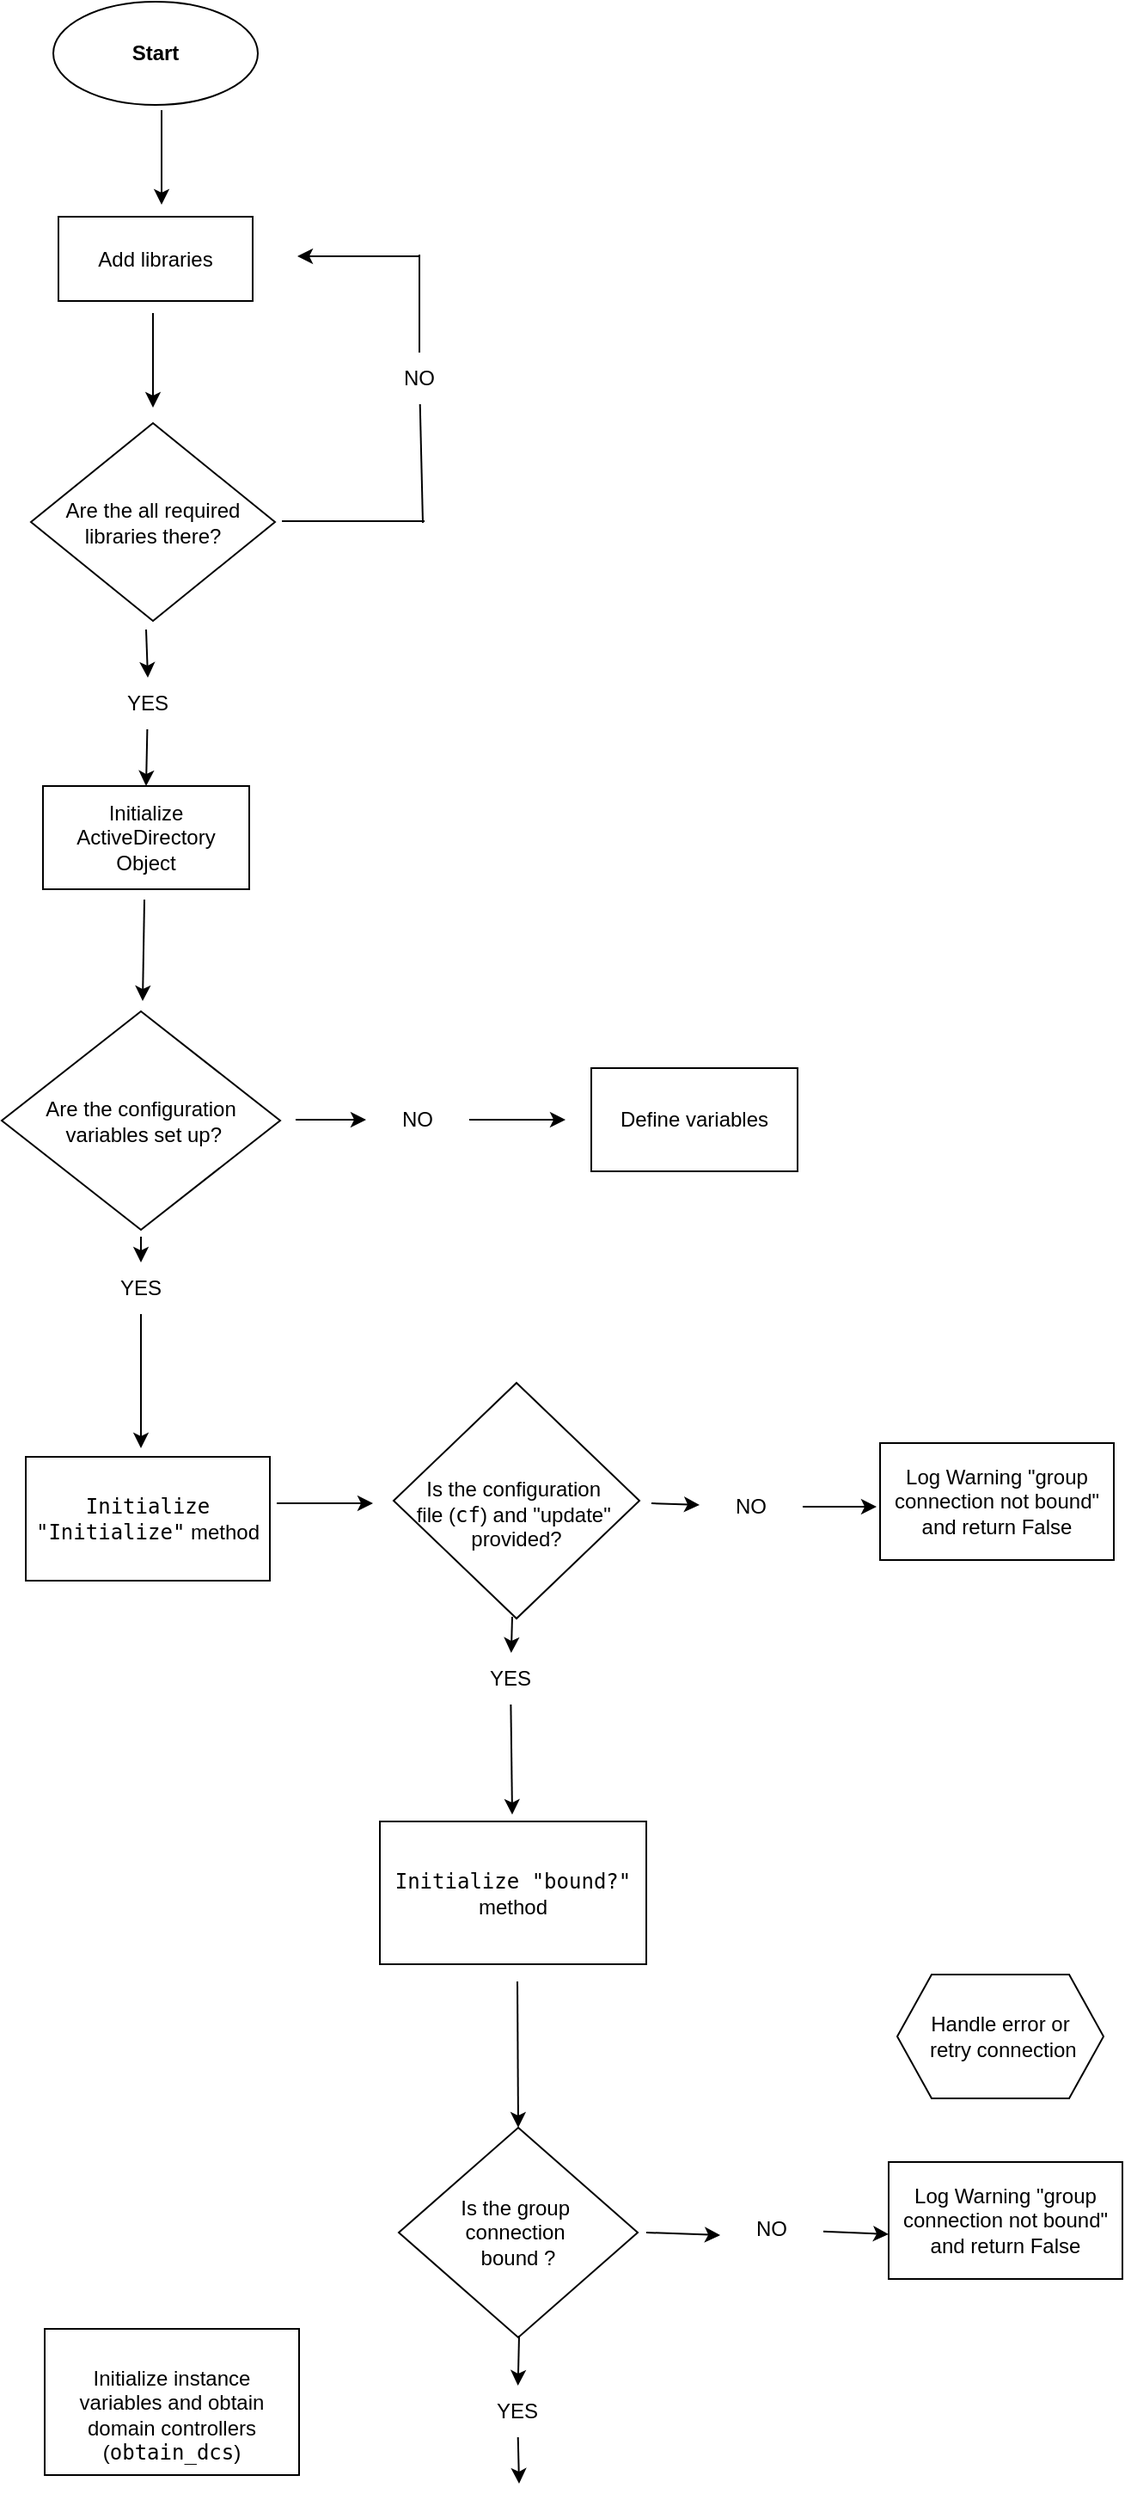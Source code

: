 <mxfile version="24.6.2" type="github">
  <diagram name="Page-1" id="nrMohRXkfmWptk8Ia3cE">
    <mxGraphModel dx="2750" dy="2730" grid="1" gridSize="1" guides="1" tooltips="1" connect="1" arrows="1" fold="1" page="1" pageScale="1" pageWidth="850" pageHeight="1100" math="0" shadow="0">
      <root>
        <mxCell id="0" />
        <mxCell id="1" parent="0" />
        <mxCell id="9EuuWl_7FSERNrRJokhg-1" value="Start" style="ellipse;whiteSpace=wrap;html=1;fontStyle=1" parent="1" vertex="1">
          <mxGeometry x="-1662" y="-2192" width="119" height="60" as="geometry" />
        </mxCell>
        <mxCell id="v-x-NIrhz4WuDyH8p8N3-1" value="Are the all required libraries there?" style="rhombus;whiteSpace=wrap;html=1;" vertex="1" parent="1">
          <mxGeometry x="-1675" y="-1947" width="142" height="115" as="geometry" />
        </mxCell>
        <mxCell id="v-x-NIrhz4WuDyH8p8N3-3" value="" style="endArrow=classic;html=1;rounded=0;" edge="1" parent="1">
          <mxGeometry width="50" height="50" relative="1" as="geometry">
            <mxPoint x="-1599" y="-2129" as="sourcePoint" />
            <mxPoint x="-1599" y="-2074" as="targetPoint" />
          </mxGeometry>
        </mxCell>
        <mxCell id="v-x-NIrhz4WuDyH8p8N3-6" value="Add libraries" style="rounded=0;whiteSpace=wrap;html=1;" vertex="1" parent="1">
          <mxGeometry x="-1659" y="-2067" width="113" height="49" as="geometry" />
        </mxCell>
        <mxCell id="v-x-NIrhz4WuDyH8p8N3-7" value="" style="endArrow=classic;html=1;rounded=0;" edge="1" parent="1">
          <mxGeometry width="50" height="50" relative="1" as="geometry">
            <mxPoint x="-1604" y="-2011" as="sourcePoint" />
            <mxPoint x="-1604" y="-1956" as="targetPoint" />
          </mxGeometry>
        </mxCell>
        <mxCell id="v-x-NIrhz4WuDyH8p8N3-11" value="" style="endArrow=none;html=1;rounded=0;" edge="1" parent="1">
          <mxGeometry width="50" height="50" relative="1" as="geometry">
            <mxPoint x="-1529" y="-1890" as="sourcePoint" />
            <mxPoint x="-1446" y="-1890" as="targetPoint" />
          </mxGeometry>
        </mxCell>
        <mxCell id="v-x-NIrhz4WuDyH8p8N3-12" value="" style="endArrow=none;html=1;rounded=0;" edge="1" parent="1" source="v-x-NIrhz4WuDyH8p8N3-10">
          <mxGeometry width="50" height="50" relative="1" as="geometry">
            <mxPoint x="-1447" y="-1889" as="sourcePoint" />
            <mxPoint x="-1449" y="-2045" as="targetPoint" />
          </mxGeometry>
        </mxCell>
        <mxCell id="v-x-NIrhz4WuDyH8p8N3-13" value="" style="endArrow=classic;html=1;rounded=0;" edge="1" parent="1">
          <mxGeometry width="50" height="50" relative="1" as="geometry">
            <mxPoint x="-1449" y="-2044" as="sourcePoint" />
            <mxPoint x="-1520" y="-2044" as="targetPoint" />
          </mxGeometry>
        </mxCell>
        <mxCell id="v-x-NIrhz4WuDyH8p8N3-14" value="Initialize ActiveDirectory Object" style="rounded=0;whiteSpace=wrap;html=1;" vertex="1" parent="1">
          <mxGeometry x="-1668" y="-1736" width="120" height="60" as="geometry" />
        </mxCell>
        <mxCell id="v-x-NIrhz4WuDyH8p8N3-15" value="" style="endArrow=classic;html=1;rounded=0;entryX=0.5;entryY=0;entryDx=0;entryDy=0;" edge="1" parent="1" source="v-x-NIrhz4WuDyH8p8N3-18" target="v-x-NIrhz4WuDyH8p8N3-14">
          <mxGeometry width="50" height="50" relative="1" as="geometry">
            <mxPoint x="-1608" y="-1827" as="sourcePoint" />
            <mxPoint x="-1608" y="-1772" as="targetPoint" />
          </mxGeometry>
        </mxCell>
        <mxCell id="v-x-NIrhz4WuDyH8p8N3-17" value="" style="endArrow=none;html=1;rounded=0;" edge="1" parent="1" target="v-x-NIrhz4WuDyH8p8N3-10">
          <mxGeometry width="50" height="50" relative="1" as="geometry">
            <mxPoint x="-1447" y="-1889" as="sourcePoint" />
            <mxPoint x="-1449" y="-2045" as="targetPoint" />
          </mxGeometry>
        </mxCell>
        <mxCell id="v-x-NIrhz4WuDyH8p8N3-10" value="NO" style="text;html=1;align=center;verticalAlign=middle;whiteSpace=wrap;rounded=0;" vertex="1" parent="1">
          <mxGeometry x="-1479" y="-1988" width="60" height="30" as="geometry" />
        </mxCell>
        <mxCell id="v-x-NIrhz4WuDyH8p8N3-20" value="" style="endArrow=classic;html=1;rounded=0;entryX=0.5;entryY=0;entryDx=0;entryDy=0;" edge="1" parent="1" target="v-x-NIrhz4WuDyH8p8N3-18">
          <mxGeometry width="50" height="50" relative="1" as="geometry">
            <mxPoint x="-1608" y="-1827" as="sourcePoint" />
            <mxPoint x="-1608" y="-1736" as="targetPoint" />
          </mxGeometry>
        </mxCell>
        <mxCell id="v-x-NIrhz4WuDyH8p8N3-18" value="YES" style="text;html=1;align=center;verticalAlign=middle;whiteSpace=wrap;rounded=0;" vertex="1" parent="1">
          <mxGeometry x="-1637" y="-1799" width="60" height="30" as="geometry" />
        </mxCell>
        <mxCell id="v-x-NIrhz4WuDyH8p8N3-21" value="&lt;div&gt;Are the configuration&lt;/div&gt;&lt;div&gt;&amp;nbsp;variables set up? &lt;/div&gt;" style="rhombus;whiteSpace=wrap;html=1;" vertex="1" parent="1">
          <mxGeometry x="-1692" y="-1605" width="162" height="127" as="geometry" />
        </mxCell>
        <mxCell id="v-x-NIrhz4WuDyH8p8N3-22" value="" style="endArrow=classic;html=1;rounded=0;" edge="1" parent="1">
          <mxGeometry width="50" height="50" relative="1" as="geometry">
            <mxPoint x="-1609" y="-1670" as="sourcePoint" />
            <mxPoint x="-1610" y="-1611" as="targetPoint" />
          </mxGeometry>
        </mxCell>
        <mxCell id="v-x-NIrhz4WuDyH8p8N3-23" value="" style="endArrow=classic;html=1;rounded=0;" edge="1" parent="1" source="v-x-NIrhz4WuDyH8p8N3-25">
          <mxGeometry width="50" height="50" relative="1" as="geometry">
            <mxPoint x="-1521" y="-1542" as="sourcePoint" />
            <mxPoint x="-1364" y="-1542" as="targetPoint" />
          </mxGeometry>
        </mxCell>
        <mxCell id="v-x-NIrhz4WuDyH8p8N3-24" value="" style="endArrow=classic;html=1;rounded=0;" edge="1" parent="1" source="v-x-NIrhz4WuDyH8p8N3-29">
          <mxGeometry width="50" height="50" relative="1" as="geometry">
            <mxPoint x="-1611" y="-1474" as="sourcePoint" />
            <mxPoint x="-1611" y="-1351" as="targetPoint" />
          </mxGeometry>
        </mxCell>
        <mxCell id="v-x-NIrhz4WuDyH8p8N3-28" value="" style="endArrow=classic;html=1;rounded=0;" edge="1" parent="1" target="v-x-NIrhz4WuDyH8p8N3-25">
          <mxGeometry width="50" height="50" relative="1" as="geometry">
            <mxPoint x="-1521" y="-1542" as="sourcePoint" />
            <mxPoint x="-1364" y="-1542" as="targetPoint" />
          </mxGeometry>
        </mxCell>
        <mxCell id="v-x-NIrhz4WuDyH8p8N3-25" value="NO" style="text;html=1;align=center;verticalAlign=middle;whiteSpace=wrap;rounded=0;" vertex="1" parent="1">
          <mxGeometry x="-1480" y="-1557" width="60" height="30" as="geometry" />
        </mxCell>
        <mxCell id="v-x-NIrhz4WuDyH8p8N3-31" value="" style="endArrow=classic;html=1;rounded=0;" edge="1" parent="1" target="v-x-NIrhz4WuDyH8p8N3-29">
          <mxGeometry width="50" height="50" relative="1" as="geometry">
            <mxPoint x="-1611" y="-1474" as="sourcePoint" />
            <mxPoint x="-1611" y="-1351" as="targetPoint" />
          </mxGeometry>
        </mxCell>
        <mxCell id="v-x-NIrhz4WuDyH8p8N3-29" value="YES" style="text;html=1;align=center;verticalAlign=middle;whiteSpace=wrap;rounded=0;" vertex="1" parent="1">
          <mxGeometry x="-1641" y="-1459" width="60" height="30" as="geometry" />
        </mxCell>
        <mxCell id="v-x-NIrhz4WuDyH8p8N3-32" value="Define variables" style="rounded=0;whiteSpace=wrap;html=1;" vertex="1" parent="1">
          <mxGeometry x="-1349" y="-1572" width="120" height="60" as="geometry" />
        </mxCell>
        <mxCell id="v-x-NIrhz4WuDyH8p8N3-35" value="" style="endArrow=classic;html=1;rounded=0;" edge="1" parent="1">
          <mxGeometry width="50" height="50" relative="1" as="geometry">
            <mxPoint x="-1532" y="-1319" as="sourcePoint" />
            <mxPoint x="-1476" y="-1319" as="targetPoint" />
          </mxGeometry>
        </mxCell>
        <mxCell id="v-x-NIrhz4WuDyH8p8N3-36" value="" style="endArrow=classic;html=1;rounded=0;" edge="1" parent="1" source="v-x-NIrhz4WuDyH8p8N3-38">
          <mxGeometry width="50" height="50" relative="1" as="geometry">
            <mxPoint x="-1312" y="-1319" as="sourcePoint" />
            <mxPoint x="-1183" y="-1317" as="targetPoint" />
          </mxGeometry>
        </mxCell>
        <mxCell id="v-x-NIrhz4WuDyH8p8N3-37" value="" style="endArrow=classic;html=1;rounded=0;" edge="1" parent="1" source="v-x-NIrhz4WuDyH8p8N3-41">
          <mxGeometry width="50" height="50" relative="1" as="geometry">
            <mxPoint x="-1395" y="-1253" as="sourcePoint" />
            <mxPoint x="-1395" y="-1138" as="targetPoint" />
          </mxGeometry>
        </mxCell>
        <mxCell id="v-x-NIrhz4WuDyH8p8N3-39" value="" style="endArrow=classic;html=1;rounded=0;" edge="1" parent="1" target="v-x-NIrhz4WuDyH8p8N3-38">
          <mxGeometry width="50" height="50" relative="1" as="geometry">
            <mxPoint x="-1314" y="-1319" as="sourcePoint" />
            <mxPoint x="-1183" y="-1319" as="targetPoint" />
          </mxGeometry>
        </mxCell>
        <mxCell id="v-x-NIrhz4WuDyH8p8N3-38" value="NO" style="text;html=1;align=center;verticalAlign=middle;whiteSpace=wrap;rounded=0;" vertex="1" parent="1">
          <mxGeometry x="-1286" y="-1332" width="60" height="30" as="geometry" />
        </mxCell>
        <mxCell id="v-x-NIrhz4WuDyH8p8N3-42" value="" style="endArrow=classic;html=1;rounded=0;" edge="1" parent="1" target="v-x-NIrhz4WuDyH8p8N3-41">
          <mxGeometry width="50" height="50" relative="1" as="geometry">
            <mxPoint x="-1395" y="-1253" as="sourcePoint" />
            <mxPoint x="-1395" y="-1138" as="targetPoint" />
          </mxGeometry>
        </mxCell>
        <mxCell id="v-x-NIrhz4WuDyH8p8N3-41" value="YES" style="text;html=1;align=center;verticalAlign=middle;whiteSpace=wrap;rounded=0;" vertex="1" parent="1">
          <mxGeometry x="-1426" y="-1232" width="60" height="30" as="geometry" />
        </mxCell>
        <mxCell id="v-x-NIrhz4WuDyH8p8N3-43" value="Log Warning &quot;group connection               not bound&quot; and return False " style="rounded=0;whiteSpace=wrap;html=1;" vertex="1" parent="1">
          <mxGeometry x="-1181" y="-1354" width="136" height="68" as="geometry" />
        </mxCell>
        <mxCell id="v-x-NIrhz4WuDyH8p8N3-44" value="&lt;br&gt;&lt;div&gt;Initialize instance&lt;/div&gt;&lt;div&gt;&amp;nbsp;variables and obtain&amp;nbsp;&lt;/div&gt;&lt;div&gt;domain controllers (&lt;code&gt;obtain_dcs&lt;/code&gt;)&lt;/div&gt;" style="rounded=0;whiteSpace=wrap;html=1;" vertex="1" parent="1">
          <mxGeometry x="-1667" y="-839" width="148" height="85" as="geometry" />
        </mxCell>
        <mxCell id="v-x-NIrhz4WuDyH8p8N3-45" value="&lt;div&gt;Handle error or&lt;/div&gt;&lt;div&gt;&amp;nbsp;retry connection&lt;/div&gt;" style="shape=hexagon;perimeter=hexagonPerimeter2;whiteSpace=wrap;html=1;fixedSize=1;" vertex="1" parent="1">
          <mxGeometry x="-1171" y="-1045" width="120" height="72" as="geometry" />
        </mxCell>
        <mxCell id="v-x-NIrhz4WuDyH8p8N3-46" value="&lt;code&gt;Initialize &quot;Initialize&quot;&lt;/code&gt; method " style="rounded=0;whiteSpace=wrap;html=1;" vertex="1" parent="1">
          <mxGeometry x="-1678" y="-1346" width="142" height="72" as="geometry" />
        </mxCell>
        <mxCell id="v-x-NIrhz4WuDyH8p8N3-47" value="&lt;div&gt;Is the group&amp;nbsp;&lt;/div&gt;&lt;div&gt;connection&amp;nbsp;&lt;/div&gt;&lt;div&gt;bound ?&lt;/div&gt;" style="rhombus;whiteSpace=wrap;html=1;" vertex="1" parent="1">
          <mxGeometry x="-1461" y="-956" width="139" height="122" as="geometry" />
        </mxCell>
        <mxCell id="v-x-NIrhz4WuDyH8p8N3-48" value="&lt;br&gt;&lt;div&gt;Is the configuration&amp;nbsp;&lt;/div&gt;&lt;div&gt;file (&lt;code&gt;cf&lt;/code&gt;) and &quot;update&quot;&amp;nbsp; provided?&lt;/div&gt;" style="rhombus;whiteSpace=wrap;html=1;" vertex="1" parent="1">
          <mxGeometry x="-1464" y="-1389" width="143" height="137" as="geometry" />
        </mxCell>
        <mxCell id="v-x-NIrhz4WuDyH8p8N3-52" value="Log Warning &quot;group connection               not bound&quot; and return False " style="rounded=0;whiteSpace=wrap;html=1;" vertex="1" parent="1">
          <mxGeometry x="-1176" y="-936" width="136" height="68" as="geometry" />
        </mxCell>
        <mxCell id="v-x-NIrhz4WuDyH8p8N3-53" value="" style="endArrow=classic;html=1;rounded=0;entryX=0.5;entryY=0;entryDx=0;entryDy=0;" edge="1" parent="1" target="v-x-NIrhz4WuDyH8p8N3-47">
          <mxGeometry width="50" height="50" relative="1" as="geometry">
            <mxPoint x="-1392" y="-1041" as="sourcePoint" />
            <mxPoint x="-1391" y="-977" as="targetPoint" />
          </mxGeometry>
        </mxCell>
        <mxCell id="v-x-NIrhz4WuDyH8p8N3-55" value="" style="endArrow=classic;html=1;rounded=0;" edge="1" parent="1" source="v-x-NIrhz4WuDyH8p8N3-59">
          <mxGeometry width="50" height="50" relative="1" as="geometry">
            <mxPoint x="-1391" y="-835" as="sourcePoint" />
            <mxPoint x="-1391" y="-749" as="targetPoint" />
          </mxGeometry>
        </mxCell>
        <mxCell id="v-x-NIrhz4WuDyH8p8N3-56" value="" style="endArrow=classic;html=1;rounded=0;entryX=0;entryY=0.618;entryDx=0;entryDy=0;entryPerimeter=0;" edge="1" parent="1" source="v-x-NIrhz4WuDyH8p8N3-57" target="v-x-NIrhz4WuDyH8p8N3-52">
          <mxGeometry width="50" height="50" relative="1" as="geometry">
            <mxPoint x="-1317" y="-895" as="sourcePoint" />
            <mxPoint x="-1245" y="-895" as="targetPoint" />
          </mxGeometry>
        </mxCell>
        <mxCell id="v-x-NIrhz4WuDyH8p8N3-58" value="" style="endArrow=classic;html=1;rounded=0;entryX=0;entryY=0.618;entryDx=0;entryDy=0;entryPerimeter=0;" edge="1" parent="1" target="v-x-NIrhz4WuDyH8p8N3-57">
          <mxGeometry width="50" height="50" relative="1" as="geometry">
            <mxPoint x="-1317" y="-895" as="sourcePoint" />
            <mxPoint x="-1221" y="-892" as="targetPoint" />
          </mxGeometry>
        </mxCell>
        <mxCell id="v-x-NIrhz4WuDyH8p8N3-57" value="NO" style="text;html=1;align=center;verticalAlign=middle;whiteSpace=wrap;rounded=0;" vertex="1" parent="1">
          <mxGeometry x="-1274" y="-912" width="60" height="30" as="geometry" />
        </mxCell>
        <mxCell id="v-x-NIrhz4WuDyH8p8N3-60" value="" style="endArrow=classic;html=1;rounded=0;" edge="1" parent="1" target="v-x-NIrhz4WuDyH8p8N3-59">
          <mxGeometry width="50" height="50" relative="1" as="geometry">
            <mxPoint x="-1391" y="-835" as="sourcePoint" />
            <mxPoint x="-1391" y="-749" as="targetPoint" />
          </mxGeometry>
        </mxCell>
        <mxCell id="v-x-NIrhz4WuDyH8p8N3-59" value="YES" style="text;html=1;align=center;verticalAlign=middle;whiteSpace=wrap;rounded=0;" vertex="1" parent="1">
          <mxGeometry x="-1422" y="-806" width="60" height="30" as="geometry" />
        </mxCell>
        <mxCell id="v-x-NIrhz4WuDyH8p8N3-61" value="&lt;code&gt;Initialize &quot;bound?&quot;&lt;/code&gt; method " style="rounded=0;whiteSpace=wrap;html=1;" vertex="1" parent="1">
          <mxGeometry x="-1472" y="-1134" width="155" height="83" as="geometry" />
        </mxCell>
      </root>
    </mxGraphModel>
  </diagram>
</mxfile>
